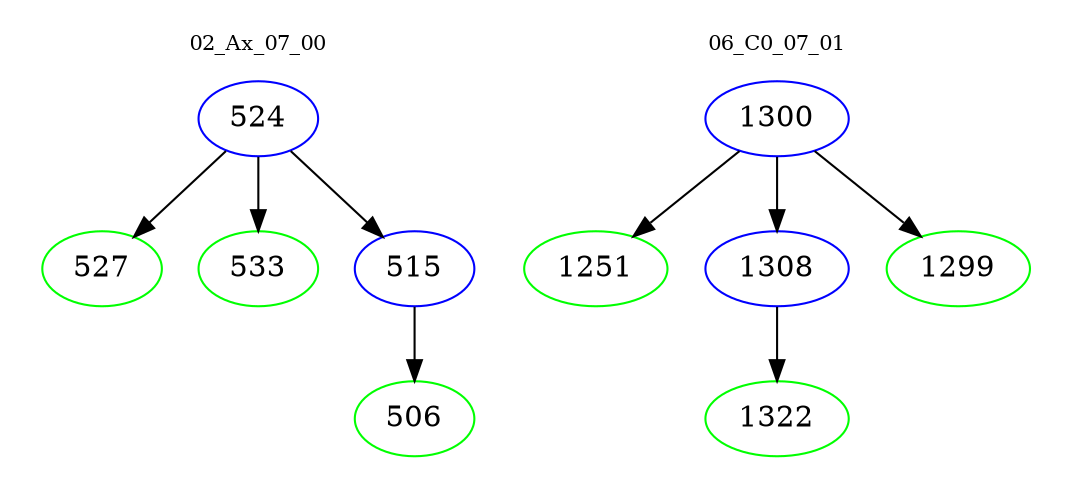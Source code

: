 digraph{
subgraph cluster_0 {
color = white
label = "02_Ax_07_00";
fontsize=10;
T0_524 [label="524", color="blue"]
T0_524 -> T0_527 [color="black"]
T0_527 [label="527", color="green"]
T0_524 -> T0_533 [color="black"]
T0_533 [label="533", color="green"]
T0_524 -> T0_515 [color="black"]
T0_515 [label="515", color="blue"]
T0_515 -> T0_506 [color="black"]
T0_506 [label="506", color="green"]
}
subgraph cluster_1 {
color = white
label = "06_C0_07_01";
fontsize=10;
T1_1300 [label="1300", color="blue"]
T1_1300 -> T1_1251 [color="black"]
T1_1251 [label="1251", color="green"]
T1_1300 -> T1_1308 [color="black"]
T1_1308 [label="1308", color="blue"]
T1_1308 -> T1_1322 [color="black"]
T1_1322 [label="1322", color="green"]
T1_1300 -> T1_1299 [color="black"]
T1_1299 [label="1299", color="green"]
}
}
